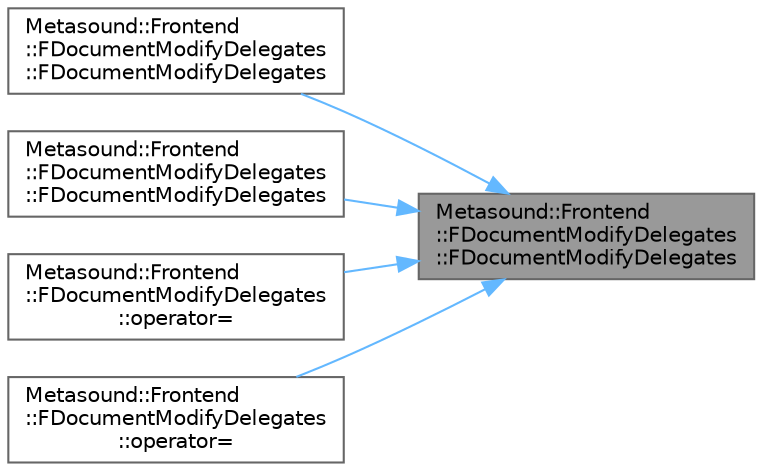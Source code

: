 digraph "Metasound::Frontend::FDocumentModifyDelegates::FDocumentModifyDelegates"
{
 // INTERACTIVE_SVG=YES
 // LATEX_PDF_SIZE
  bgcolor="transparent";
  edge [fontname=Helvetica,fontsize=10,labelfontname=Helvetica,labelfontsize=10];
  node [fontname=Helvetica,fontsize=10,shape=box,height=0.2,width=0.4];
  rankdir="RL";
  Node1 [id="Node000001",label="Metasound::Frontend\l::FDocumentModifyDelegates\l::FDocumentModifyDelegates",height=0.2,width=0.4,color="gray40", fillcolor="grey60", style="filled", fontcolor="black",tooltip=" "];
  Node1 -> Node2 [id="edge1_Node000001_Node000002",dir="back",color="steelblue1",style="solid",tooltip=" "];
  Node2 [id="Node000002",label="Metasound::Frontend\l::FDocumentModifyDelegates\l::FDocumentModifyDelegates",height=0.2,width=0.4,color="grey40", fillcolor="white", style="filled",URL="$d1/da5/structMetasound_1_1Frontend_1_1FDocumentModifyDelegates.html#a96c9ecb4609e9e7200262a0a95321a8e",tooltip=" "];
  Node1 -> Node3 [id="edge2_Node000001_Node000003",dir="back",color="steelblue1",style="solid",tooltip=" "];
  Node3 [id="Node000003",label="Metasound::Frontend\l::FDocumentModifyDelegates\l::FDocumentModifyDelegates",height=0.2,width=0.4,color="grey40", fillcolor="white", style="filled",URL="$d1/da5/structMetasound_1_1Frontend_1_1FDocumentModifyDelegates.html#a8b51a720f5efadf0f9ececb8d7ff0de4",tooltip=" "];
  Node1 -> Node4 [id="edge3_Node000001_Node000004",dir="back",color="steelblue1",style="solid",tooltip=" "];
  Node4 [id="Node000004",label="Metasound::Frontend\l::FDocumentModifyDelegates\l::operator=",height=0.2,width=0.4,color="grey40", fillcolor="white", style="filled",URL="$d1/da5/structMetasound_1_1Frontend_1_1FDocumentModifyDelegates.html#a7e4fcf14846db72369c0b6f6260adb26",tooltip=" "];
  Node1 -> Node5 [id="edge4_Node000001_Node000005",dir="back",color="steelblue1",style="solid",tooltip=" "];
  Node5 [id="Node000005",label="Metasound::Frontend\l::FDocumentModifyDelegates\l::operator=",height=0.2,width=0.4,color="grey40", fillcolor="white", style="filled",URL="$d1/da5/structMetasound_1_1Frontend_1_1FDocumentModifyDelegates.html#ad84161512d942f1175627e34b3aee5b9",tooltip=" "];
}
